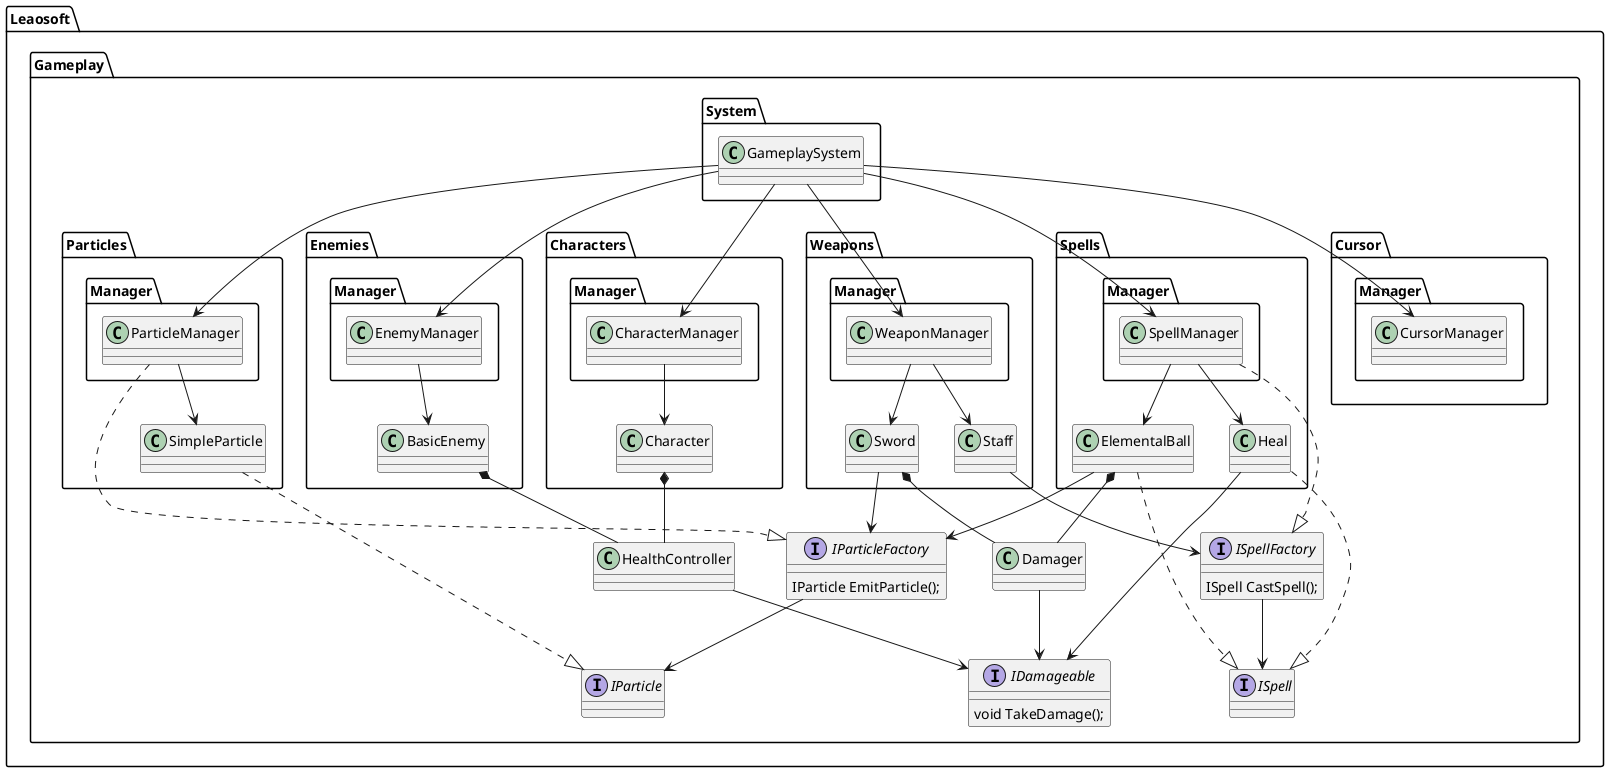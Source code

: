 ﻿@startuml

package Leaosoft {
    package Gameplay {
        package System {
            Class GameplaySystem
        }
        
        interface IDamageable {
            void TakeDamage();
        }
        
        Damager --> IDamageable
        HealthController --> IDamageable
        
        interface IParticle
        interface IParticleFactory {
            IParticle EmitParticle();
        }
        
        IParticleFactory --> IParticle
        
        interface ISpell
        interface ISpellFactory {
            ISpell CastSpell();
        }
        
        ISpellFactory --> ISpell
        
        together {
            package Cursor {
                package Manager {
                    Class CursorManager
                }
            }
            
            package Particles {
                package Manager {
                    ParticleManager ..|> IParticleFactory
                }
                
                SimpleParticle ..|> IParticle
                
                ParticleManager --> SimpleParticle
            }
            
            package Spells {
                package Manager {
                    SpellManager ..|> ISpellFactory
                }
            
                ElementalBall ..|> ISpell
                Heal ..|> ISpell
                
                Heal --> IDamageable
                
                ElementalBall --> IParticleFactory
                
                ElementalBall *-- Damager
                
                SpellManager --> ElementalBall
                SpellManager --> Heal
            }
            
            package Weapons {
                package Manager {
                    Class WeaponManager
                }
                
                Staff --> ISpellFactory
                Sword --> IParticleFactory
                
                Sword *-- Damager
                
                WeaponManager --> Staff
                WeaponManager --> Sword
            }
            
            package Characters {
                package Manager {
                    Class CharacterManager
                }
                
                Character *-- HealthController
                
                CharacterManager --> Character
            }
            
            package Enemies {
                package Manager {
                    Class EnemyManager
                }
                
                BasicEnemy *-- HealthController
                
                EnemyManager --> BasicEnemy
            }
        }
        
        GameplaySystem --> CursorManager
        GameplaySystem --> ParticleManager
        GameplaySystem --> EnemyManager
        GameplaySystem --> CharacterManager
        GameplaySystem --> WeaponManager
        GameplaySystem --> SpellManager
    }
}

@enduml
